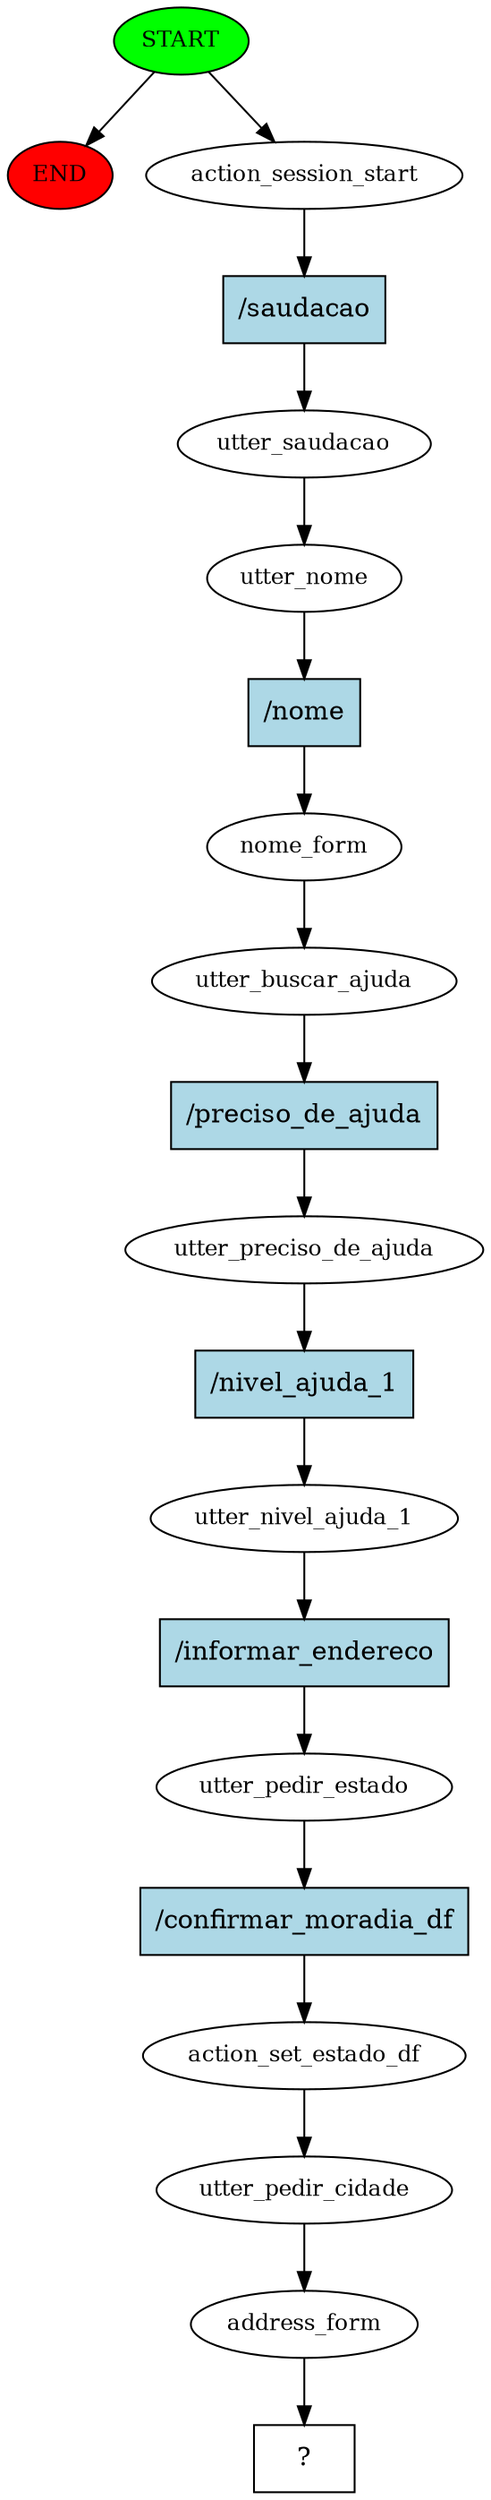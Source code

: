 digraph  {
0 [class="start active", fillcolor=green, fontsize=12, label=START, style=filled];
"-1" [class=end, fillcolor=red, fontsize=12, label=END, style=filled];
1 [class=active, fontsize=12, label=action_session_start];
2 [class=active, fontsize=12, label=utter_saudacao];
3 [class=active, fontsize=12, label=utter_nome];
4 [class=active, fontsize=12, label=nome_form];
5 [class=active, fontsize=12, label=utter_buscar_ajuda];
6 [class=active, fontsize=12, label=utter_preciso_de_ajuda];
7 [class=active, fontsize=12, label=utter_nivel_ajuda_1];
8 [class=active, fontsize=12, label=utter_pedir_estado];
9 [class=active, fontsize=12, label=action_set_estado_df];
10 [class=active, fontsize=12, label=utter_pedir_cidade];
11 [class=active, fontsize=12, label=address_form];
12 [class="intent dashed active", label="  ?  ", shape=rect];
13 [class="intent active", fillcolor=lightblue, label="/saudacao", shape=rect, style=filled];
14 [class="intent active", fillcolor=lightblue, label="/nome", shape=rect, style=filled];
15 [class="intent active", fillcolor=lightblue, label="/preciso_de_ajuda", shape=rect, style=filled];
16 [class="intent active", fillcolor=lightblue, label="/nivel_ajuda_1", shape=rect, style=filled];
17 [class="intent active", fillcolor=lightblue, label="/informar_endereco", shape=rect, style=filled];
18 [class="intent active", fillcolor=lightblue, label="/confirmar_moradia_df", shape=rect, style=filled];
0 -> "-1"  [class="", key=NONE, label=""];
0 -> 1  [class=active, key=NONE, label=""];
1 -> 13  [class=active, key=0];
2 -> 3  [class=active, key=NONE, label=""];
3 -> 14  [class=active, key=0];
4 -> 5  [class=active, key=NONE, label=""];
5 -> 15  [class=active, key=0];
6 -> 16  [class=active, key=0];
7 -> 17  [class=active, key=0];
8 -> 18  [class=active, key=0];
9 -> 10  [class=active, key=NONE, label=""];
10 -> 11  [class=active, key=NONE, label=""];
11 -> 12  [class=active, key=NONE, label=""];
13 -> 2  [class=active, key=0];
14 -> 4  [class=active, key=0];
15 -> 6  [class=active, key=0];
16 -> 7  [class=active, key=0];
17 -> 8  [class=active, key=0];
18 -> 9  [class=active, key=0];
}
